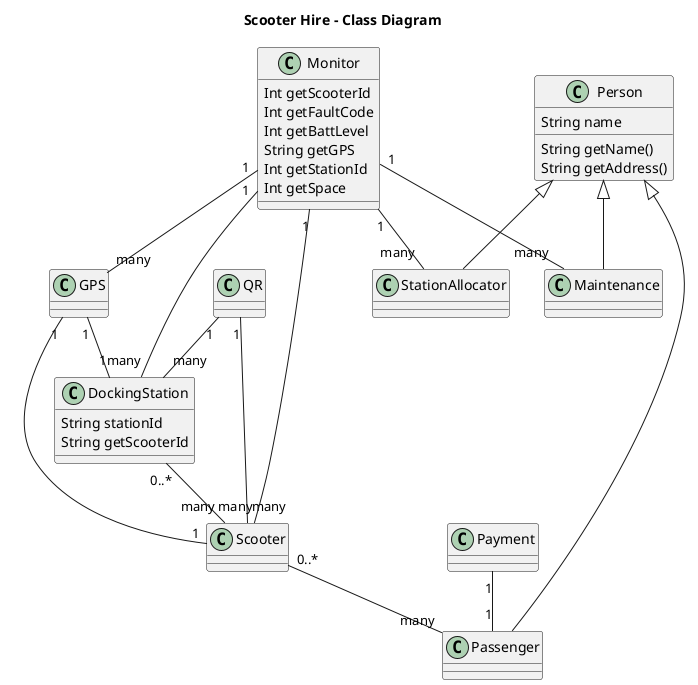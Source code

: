 @startuml

title Scooter Hire - Class Diagram

class Person {
  String name
  String getName()
  String getAddress()
}
class Passenger {
}
class QR {
}
class Payment {
}
class Maintenance {
}
class StationAllocator {
}
class DockingStation {
  String stationId
  String getScooterId
  ' String maximum allocation = 10
}
class Scooter {
}
class GPS {
}
class Monitor {
  Int getScooterId
  Int getFaultCode
  Int getBattLevel
  String getGPS
  Int getStationId
  Int getSpace
}

Person <|-- Passenger
Person <|-- Maintenance
Person <|-- StationAllocator
Scooter "0..*" -- "many" Passenger
DockingStation "0..*" -- "many" Scooter
Payment "1" -- "1" Passenger
GPS "1" -- "1" Scooter
GPS "1" -- "1" DockingStation
QR "1" -- "many" DockingStation
QR "1" -- "many" Scooter
Monitor "1" -- "many" DockingStation
Monitor "1" -- "many" GPS
Monitor "1" -- "many" Scooter
Monitor "1" -- "many" Maintenance
Monitor "1" -- "many" StationAllocator

@enduml